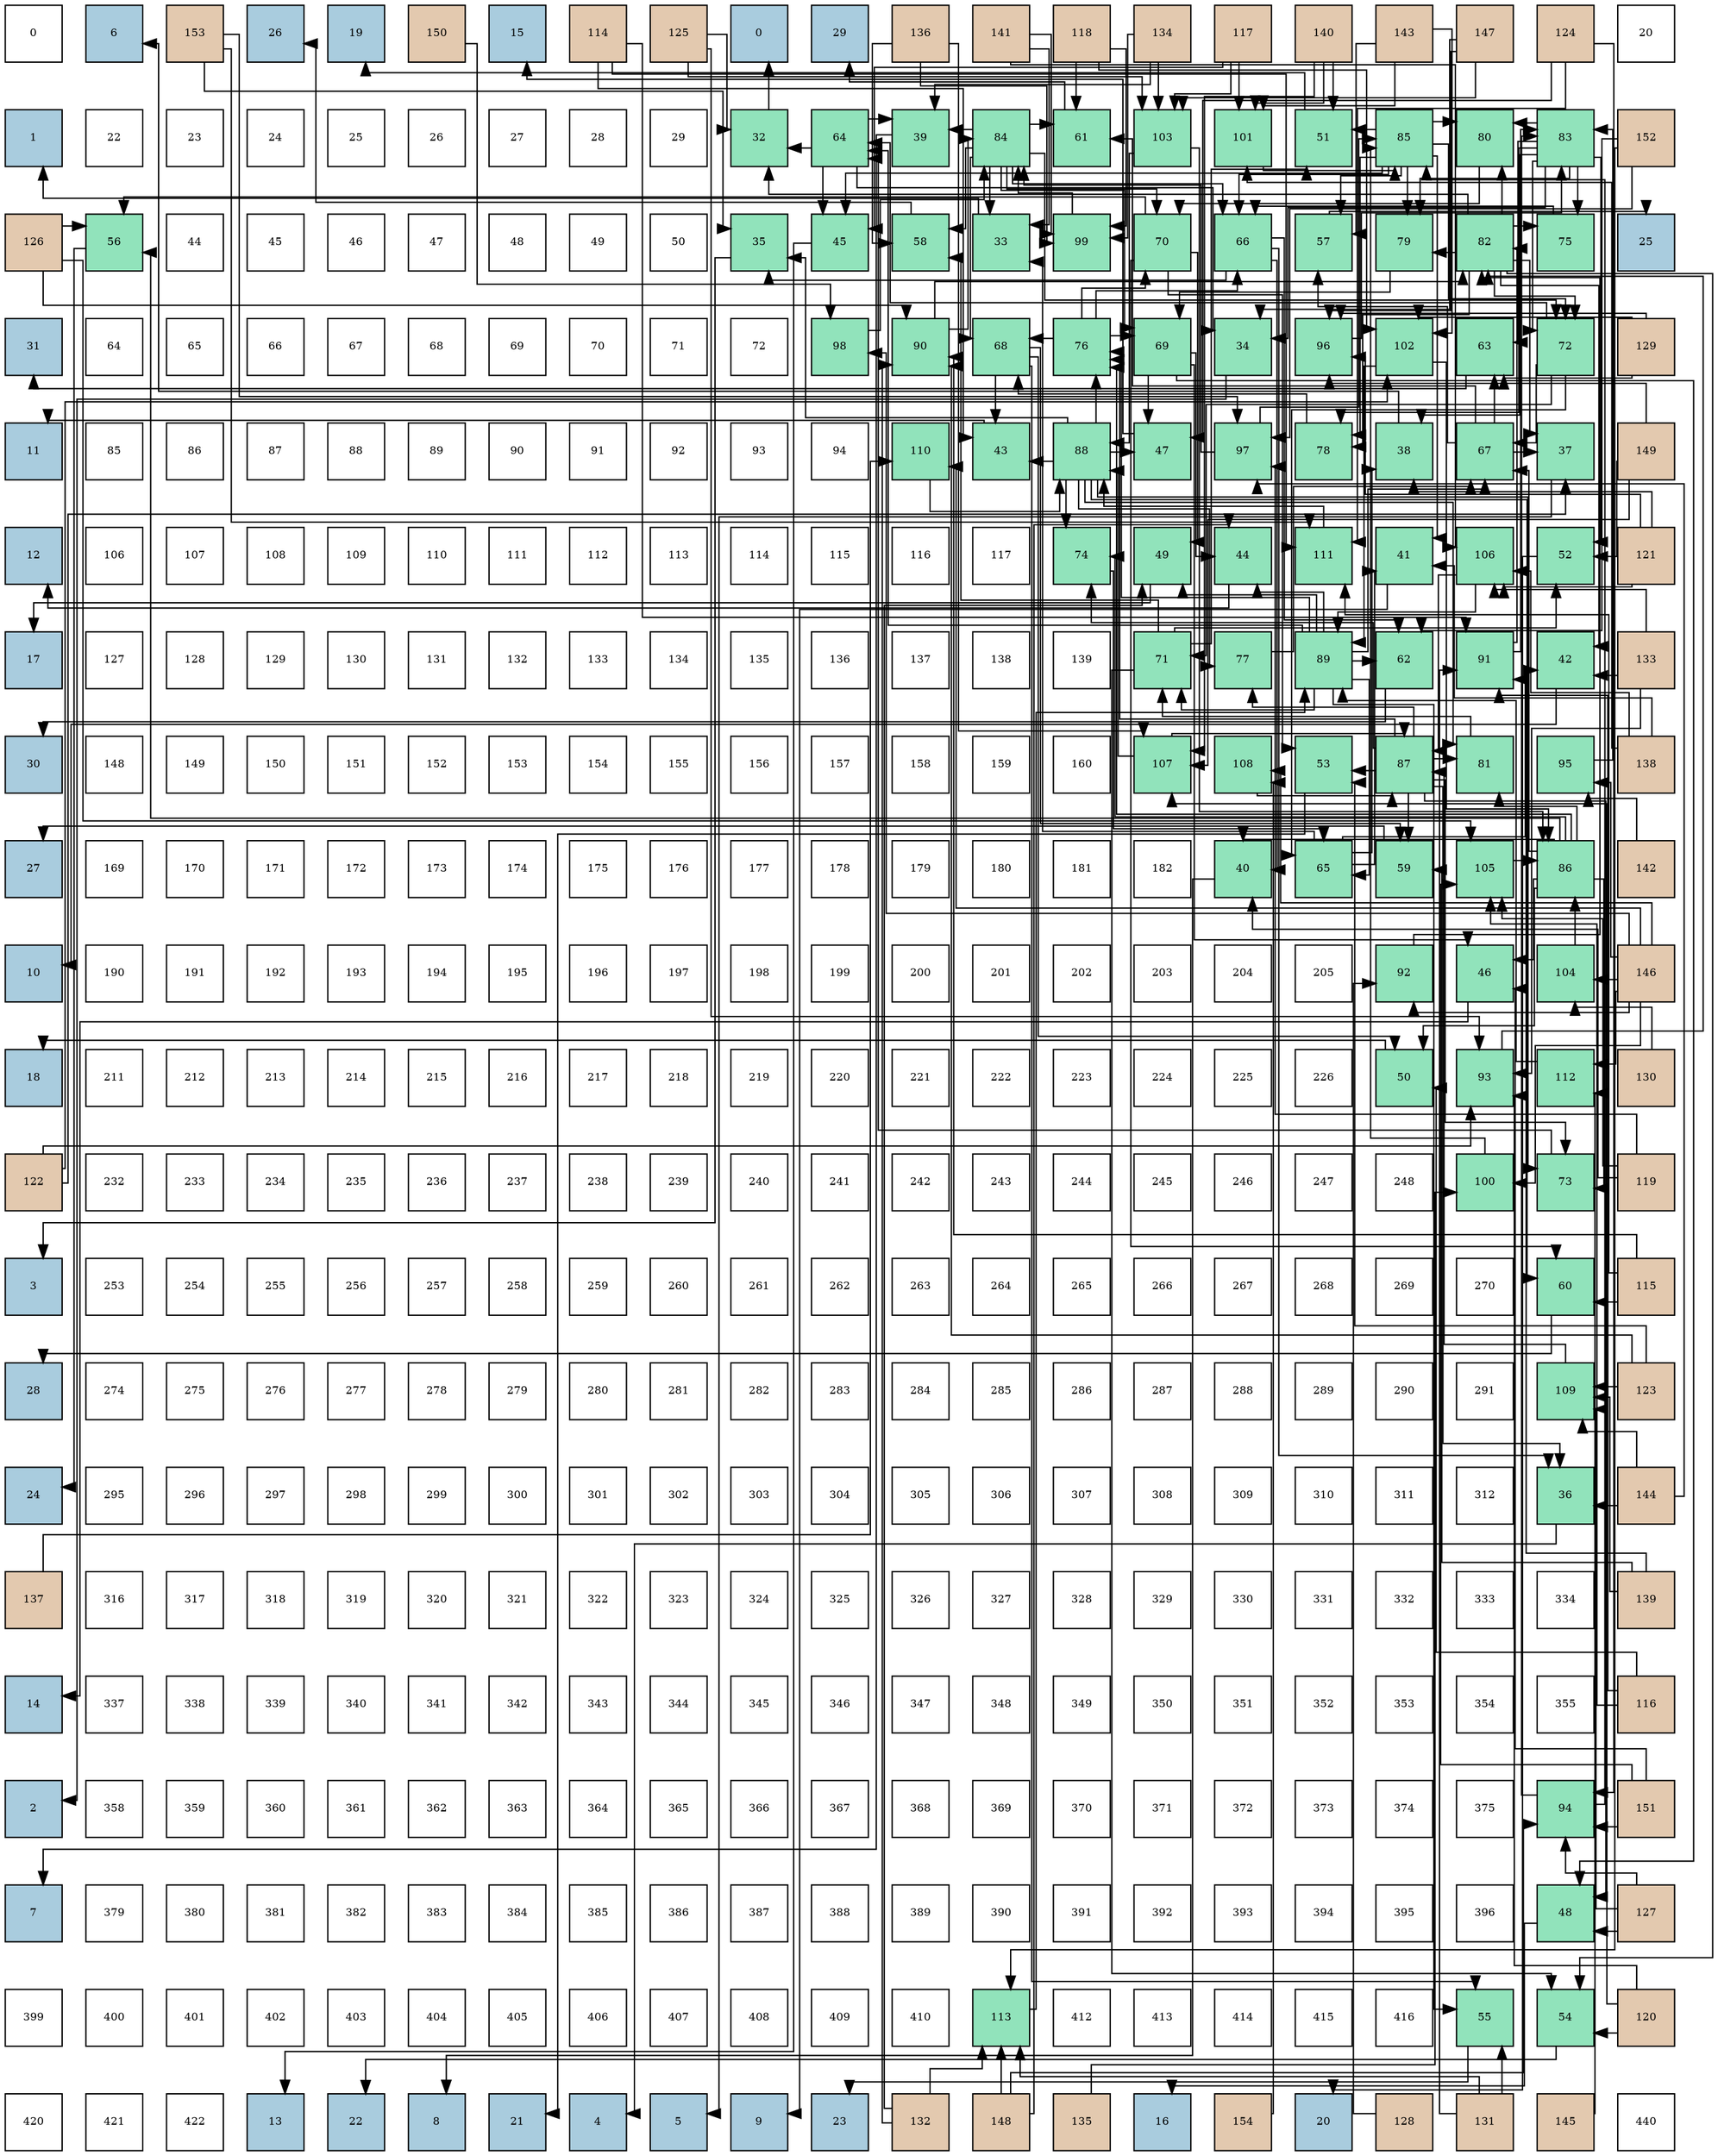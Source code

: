 digraph layout{
 rankdir=TB;
 splines=ortho;
 node [style=filled shape=square fixedsize=true width=0.6];
0[label="0", fontsize=8, fillcolor="#ffffff"];
1[label="6", fontsize=8, fillcolor="#a9ccde"];
2[label="153", fontsize=8, fillcolor="#e3c9af"];
3[label="26", fontsize=8, fillcolor="#a9ccde"];
4[label="19", fontsize=8, fillcolor="#a9ccde"];
5[label="150", fontsize=8, fillcolor="#e3c9af"];
6[label="15", fontsize=8, fillcolor="#a9ccde"];
7[label="114", fontsize=8, fillcolor="#e3c9af"];
8[label="125", fontsize=8, fillcolor="#e3c9af"];
9[label="0", fontsize=8, fillcolor="#a9ccde"];
10[label="29", fontsize=8, fillcolor="#a9ccde"];
11[label="136", fontsize=8, fillcolor="#e3c9af"];
12[label="141", fontsize=8, fillcolor="#e3c9af"];
13[label="118", fontsize=8, fillcolor="#e3c9af"];
14[label="134", fontsize=8, fillcolor="#e3c9af"];
15[label="117", fontsize=8, fillcolor="#e3c9af"];
16[label="140", fontsize=8, fillcolor="#e3c9af"];
17[label="143", fontsize=8, fillcolor="#e3c9af"];
18[label="147", fontsize=8, fillcolor="#e3c9af"];
19[label="124", fontsize=8, fillcolor="#e3c9af"];
20[label="20", fontsize=8, fillcolor="#ffffff"];
21[label="1", fontsize=8, fillcolor="#a9ccde"];
22[label="22", fontsize=8, fillcolor="#ffffff"];
23[label="23", fontsize=8, fillcolor="#ffffff"];
24[label="24", fontsize=8, fillcolor="#ffffff"];
25[label="25", fontsize=8, fillcolor="#ffffff"];
26[label="26", fontsize=8, fillcolor="#ffffff"];
27[label="27", fontsize=8, fillcolor="#ffffff"];
28[label="28", fontsize=8, fillcolor="#ffffff"];
29[label="29", fontsize=8, fillcolor="#ffffff"];
30[label="32", fontsize=8, fillcolor="#91e3bb"];
31[label="64", fontsize=8, fillcolor="#91e3bb"];
32[label="39", fontsize=8, fillcolor="#91e3bb"];
33[label="84", fontsize=8, fillcolor="#91e3bb"];
34[label="61", fontsize=8, fillcolor="#91e3bb"];
35[label="103", fontsize=8, fillcolor="#91e3bb"];
36[label="101", fontsize=8, fillcolor="#91e3bb"];
37[label="51", fontsize=8, fillcolor="#91e3bb"];
38[label="85", fontsize=8, fillcolor="#91e3bb"];
39[label="80", fontsize=8, fillcolor="#91e3bb"];
40[label="83", fontsize=8, fillcolor="#91e3bb"];
41[label="152", fontsize=8, fillcolor="#e3c9af"];
42[label="126", fontsize=8, fillcolor="#e3c9af"];
43[label="56", fontsize=8, fillcolor="#91e3bb"];
44[label="44", fontsize=8, fillcolor="#ffffff"];
45[label="45", fontsize=8, fillcolor="#ffffff"];
46[label="46", fontsize=8, fillcolor="#ffffff"];
47[label="47", fontsize=8, fillcolor="#ffffff"];
48[label="48", fontsize=8, fillcolor="#ffffff"];
49[label="49", fontsize=8, fillcolor="#ffffff"];
50[label="50", fontsize=8, fillcolor="#ffffff"];
51[label="35", fontsize=8, fillcolor="#91e3bb"];
52[label="45", fontsize=8, fillcolor="#91e3bb"];
53[label="58", fontsize=8, fillcolor="#91e3bb"];
54[label="33", fontsize=8, fillcolor="#91e3bb"];
55[label="99", fontsize=8, fillcolor="#91e3bb"];
56[label="70", fontsize=8, fillcolor="#91e3bb"];
57[label="66", fontsize=8, fillcolor="#91e3bb"];
58[label="57", fontsize=8, fillcolor="#91e3bb"];
59[label="79", fontsize=8, fillcolor="#91e3bb"];
60[label="82", fontsize=8, fillcolor="#91e3bb"];
61[label="75", fontsize=8, fillcolor="#91e3bb"];
62[label="25", fontsize=8, fillcolor="#a9ccde"];
63[label="31", fontsize=8, fillcolor="#a9ccde"];
64[label="64", fontsize=8, fillcolor="#ffffff"];
65[label="65", fontsize=8, fillcolor="#ffffff"];
66[label="66", fontsize=8, fillcolor="#ffffff"];
67[label="67", fontsize=8, fillcolor="#ffffff"];
68[label="68", fontsize=8, fillcolor="#ffffff"];
69[label="69", fontsize=8, fillcolor="#ffffff"];
70[label="70", fontsize=8, fillcolor="#ffffff"];
71[label="71", fontsize=8, fillcolor="#ffffff"];
72[label="72", fontsize=8, fillcolor="#ffffff"];
73[label="98", fontsize=8, fillcolor="#91e3bb"];
74[label="90", fontsize=8, fillcolor="#91e3bb"];
75[label="68", fontsize=8, fillcolor="#91e3bb"];
76[label="76", fontsize=8, fillcolor="#91e3bb"];
77[label="69", fontsize=8, fillcolor="#91e3bb"];
78[label="34", fontsize=8, fillcolor="#91e3bb"];
79[label="96", fontsize=8, fillcolor="#91e3bb"];
80[label="102", fontsize=8, fillcolor="#91e3bb"];
81[label="63", fontsize=8, fillcolor="#91e3bb"];
82[label="72", fontsize=8, fillcolor="#91e3bb"];
83[label="129", fontsize=8, fillcolor="#e3c9af"];
84[label="11", fontsize=8, fillcolor="#a9ccde"];
85[label="85", fontsize=8, fillcolor="#ffffff"];
86[label="86", fontsize=8, fillcolor="#ffffff"];
87[label="87", fontsize=8, fillcolor="#ffffff"];
88[label="88", fontsize=8, fillcolor="#ffffff"];
89[label="89", fontsize=8, fillcolor="#ffffff"];
90[label="90", fontsize=8, fillcolor="#ffffff"];
91[label="91", fontsize=8, fillcolor="#ffffff"];
92[label="92", fontsize=8, fillcolor="#ffffff"];
93[label="93", fontsize=8, fillcolor="#ffffff"];
94[label="94", fontsize=8, fillcolor="#ffffff"];
95[label="110", fontsize=8, fillcolor="#91e3bb"];
96[label="43", fontsize=8, fillcolor="#91e3bb"];
97[label="88", fontsize=8, fillcolor="#91e3bb"];
98[label="47", fontsize=8, fillcolor="#91e3bb"];
99[label="97", fontsize=8, fillcolor="#91e3bb"];
100[label="78", fontsize=8, fillcolor="#91e3bb"];
101[label="38", fontsize=8, fillcolor="#91e3bb"];
102[label="67", fontsize=8, fillcolor="#91e3bb"];
103[label="37", fontsize=8, fillcolor="#91e3bb"];
104[label="149", fontsize=8, fillcolor="#e3c9af"];
105[label="12", fontsize=8, fillcolor="#a9ccde"];
106[label="106", fontsize=8, fillcolor="#ffffff"];
107[label="107", fontsize=8, fillcolor="#ffffff"];
108[label="108", fontsize=8, fillcolor="#ffffff"];
109[label="109", fontsize=8, fillcolor="#ffffff"];
110[label="110", fontsize=8, fillcolor="#ffffff"];
111[label="111", fontsize=8, fillcolor="#ffffff"];
112[label="112", fontsize=8, fillcolor="#ffffff"];
113[label="113", fontsize=8, fillcolor="#ffffff"];
114[label="114", fontsize=8, fillcolor="#ffffff"];
115[label="115", fontsize=8, fillcolor="#ffffff"];
116[label="116", fontsize=8, fillcolor="#ffffff"];
117[label="117", fontsize=8, fillcolor="#ffffff"];
118[label="74", fontsize=8, fillcolor="#91e3bb"];
119[label="49", fontsize=8, fillcolor="#91e3bb"];
120[label="44", fontsize=8, fillcolor="#91e3bb"];
121[label="111", fontsize=8, fillcolor="#91e3bb"];
122[label="41", fontsize=8, fillcolor="#91e3bb"];
123[label="106", fontsize=8, fillcolor="#91e3bb"];
124[label="52", fontsize=8, fillcolor="#91e3bb"];
125[label="121", fontsize=8, fillcolor="#e3c9af"];
126[label="17", fontsize=8, fillcolor="#a9ccde"];
127[label="127", fontsize=8, fillcolor="#ffffff"];
128[label="128", fontsize=8, fillcolor="#ffffff"];
129[label="129", fontsize=8, fillcolor="#ffffff"];
130[label="130", fontsize=8, fillcolor="#ffffff"];
131[label="131", fontsize=8, fillcolor="#ffffff"];
132[label="132", fontsize=8, fillcolor="#ffffff"];
133[label="133", fontsize=8, fillcolor="#ffffff"];
134[label="134", fontsize=8, fillcolor="#ffffff"];
135[label="135", fontsize=8, fillcolor="#ffffff"];
136[label="136", fontsize=8, fillcolor="#ffffff"];
137[label="137", fontsize=8, fillcolor="#ffffff"];
138[label="138", fontsize=8, fillcolor="#ffffff"];
139[label="139", fontsize=8, fillcolor="#ffffff"];
140[label="71", fontsize=8, fillcolor="#91e3bb"];
141[label="77", fontsize=8, fillcolor="#91e3bb"];
142[label="89", fontsize=8, fillcolor="#91e3bb"];
143[label="62", fontsize=8, fillcolor="#91e3bb"];
144[label="91", fontsize=8, fillcolor="#91e3bb"];
145[label="42", fontsize=8, fillcolor="#91e3bb"];
146[label="133", fontsize=8, fillcolor="#e3c9af"];
147[label="30", fontsize=8, fillcolor="#a9ccde"];
148[label="148", fontsize=8, fillcolor="#ffffff"];
149[label="149", fontsize=8, fillcolor="#ffffff"];
150[label="150", fontsize=8, fillcolor="#ffffff"];
151[label="151", fontsize=8, fillcolor="#ffffff"];
152[label="152", fontsize=8, fillcolor="#ffffff"];
153[label="153", fontsize=8, fillcolor="#ffffff"];
154[label="154", fontsize=8, fillcolor="#ffffff"];
155[label="155", fontsize=8, fillcolor="#ffffff"];
156[label="156", fontsize=8, fillcolor="#ffffff"];
157[label="157", fontsize=8, fillcolor="#ffffff"];
158[label="158", fontsize=8, fillcolor="#ffffff"];
159[label="159", fontsize=8, fillcolor="#ffffff"];
160[label="160", fontsize=8, fillcolor="#ffffff"];
161[label="107", fontsize=8, fillcolor="#91e3bb"];
162[label="108", fontsize=8, fillcolor="#91e3bb"];
163[label="53", fontsize=8, fillcolor="#91e3bb"];
164[label="87", fontsize=8, fillcolor="#91e3bb"];
165[label="81", fontsize=8, fillcolor="#91e3bb"];
166[label="95", fontsize=8, fillcolor="#91e3bb"];
167[label="138", fontsize=8, fillcolor="#e3c9af"];
168[label="27", fontsize=8, fillcolor="#a9ccde"];
169[label="169", fontsize=8, fillcolor="#ffffff"];
170[label="170", fontsize=8, fillcolor="#ffffff"];
171[label="171", fontsize=8, fillcolor="#ffffff"];
172[label="172", fontsize=8, fillcolor="#ffffff"];
173[label="173", fontsize=8, fillcolor="#ffffff"];
174[label="174", fontsize=8, fillcolor="#ffffff"];
175[label="175", fontsize=8, fillcolor="#ffffff"];
176[label="176", fontsize=8, fillcolor="#ffffff"];
177[label="177", fontsize=8, fillcolor="#ffffff"];
178[label="178", fontsize=8, fillcolor="#ffffff"];
179[label="179", fontsize=8, fillcolor="#ffffff"];
180[label="180", fontsize=8, fillcolor="#ffffff"];
181[label="181", fontsize=8, fillcolor="#ffffff"];
182[label="182", fontsize=8, fillcolor="#ffffff"];
183[label="40", fontsize=8, fillcolor="#91e3bb"];
184[label="65", fontsize=8, fillcolor="#91e3bb"];
185[label="59", fontsize=8, fillcolor="#91e3bb"];
186[label="105", fontsize=8, fillcolor="#91e3bb"];
187[label="86", fontsize=8, fillcolor="#91e3bb"];
188[label="142", fontsize=8, fillcolor="#e3c9af"];
189[label="10", fontsize=8, fillcolor="#a9ccde"];
190[label="190", fontsize=8, fillcolor="#ffffff"];
191[label="191", fontsize=8, fillcolor="#ffffff"];
192[label="192", fontsize=8, fillcolor="#ffffff"];
193[label="193", fontsize=8, fillcolor="#ffffff"];
194[label="194", fontsize=8, fillcolor="#ffffff"];
195[label="195", fontsize=8, fillcolor="#ffffff"];
196[label="196", fontsize=8, fillcolor="#ffffff"];
197[label="197", fontsize=8, fillcolor="#ffffff"];
198[label="198", fontsize=8, fillcolor="#ffffff"];
199[label="199", fontsize=8, fillcolor="#ffffff"];
200[label="200", fontsize=8, fillcolor="#ffffff"];
201[label="201", fontsize=8, fillcolor="#ffffff"];
202[label="202", fontsize=8, fillcolor="#ffffff"];
203[label="203", fontsize=8, fillcolor="#ffffff"];
204[label="204", fontsize=8, fillcolor="#ffffff"];
205[label="205", fontsize=8, fillcolor="#ffffff"];
206[label="92", fontsize=8, fillcolor="#91e3bb"];
207[label="46", fontsize=8, fillcolor="#91e3bb"];
208[label="104", fontsize=8, fillcolor="#91e3bb"];
209[label="146", fontsize=8, fillcolor="#e3c9af"];
210[label="18", fontsize=8, fillcolor="#a9ccde"];
211[label="211", fontsize=8, fillcolor="#ffffff"];
212[label="212", fontsize=8, fillcolor="#ffffff"];
213[label="213", fontsize=8, fillcolor="#ffffff"];
214[label="214", fontsize=8, fillcolor="#ffffff"];
215[label="215", fontsize=8, fillcolor="#ffffff"];
216[label="216", fontsize=8, fillcolor="#ffffff"];
217[label="217", fontsize=8, fillcolor="#ffffff"];
218[label="218", fontsize=8, fillcolor="#ffffff"];
219[label="219", fontsize=8, fillcolor="#ffffff"];
220[label="220", fontsize=8, fillcolor="#ffffff"];
221[label="221", fontsize=8, fillcolor="#ffffff"];
222[label="222", fontsize=8, fillcolor="#ffffff"];
223[label="223", fontsize=8, fillcolor="#ffffff"];
224[label="224", fontsize=8, fillcolor="#ffffff"];
225[label="225", fontsize=8, fillcolor="#ffffff"];
226[label="226", fontsize=8, fillcolor="#ffffff"];
227[label="50", fontsize=8, fillcolor="#91e3bb"];
228[label="93", fontsize=8, fillcolor="#91e3bb"];
229[label="112", fontsize=8, fillcolor="#91e3bb"];
230[label="130", fontsize=8, fillcolor="#e3c9af"];
231[label="122", fontsize=8, fillcolor="#e3c9af"];
232[label="232", fontsize=8, fillcolor="#ffffff"];
233[label="233", fontsize=8, fillcolor="#ffffff"];
234[label="234", fontsize=8, fillcolor="#ffffff"];
235[label="235", fontsize=8, fillcolor="#ffffff"];
236[label="236", fontsize=8, fillcolor="#ffffff"];
237[label="237", fontsize=8, fillcolor="#ffffff"];
238[label="238", fontsize=8, fillcolor="#ffffff"];
239[label="239", fontsize=8, fillcolor="#ffffff"];
240[label="240", fontsize=8, fillcolor="#ffffff"];
241[label="241", fontsize=8, fillcolor="#ffffff"];
242[label="242", fontsize=8, fillcolor="#ffffff"];
243[label="243", fontsize=8, fillcolor="#ffffff"];
244[label="244", fontsize=8, fillcolor="#ffffff"];
245[label="245", fontsize=8, fillcolor="#ffffff"];
246[label="246", fontsize=8, fillcolor="#ffffff"];
247[label="247", fontsize=8, fillcolor="#ffffff"];
248[label="248", fontsize=8, fillcolor="#ffffff"];
249[label="100", fontsize=8, fillcolor="#91e3bb"];
250[label="73", fontsize=8, fillcolor="#91e3bb"];
251[label="119", fontsize=8, fillcolor="#e3c9af"];
252[label="3", fontsize=8, fillcolor="#a9ccde"];
253[label="253", fontsize=8, fillcolor="#ffffff"];
254[label="254", fontsize=8, fillcolor="#ffffff"];
255[label="255", fontsize=8, fillcolor="#ffffff"];
256[label="256", fontsize=8, fillcolor="#ffffff"];
257[label="257", fontsize=8, fillcolor="#ffffff"];
258[label="258", fontsize=8, fillcolor="#ffffff"];
259[label="259", fontsize=8, fillcolor="#ffffff"];
260[label="260", fontsize=8, fillcolor="#ffffff"];
261[label="261", fontsize=8, fillcolor="#ffffff"];
262[label="262", fontsize=8, fillcolor="#ffffff"];
263[label="263", fontsize=8, fillcolor="#ffffff"];
264[label="264", fontsize=8, fillcolor="#ffffff"];
265[label="265", fontsize=8, fillcolor="#ffffff"];
266[label="266", fontsize=8, fillcolor="#ffffff"];
267[label="267", fontsize=8, fillcolor="#ffffff"];
268[label="268", fontsize=8, fillcolor="#ffffff"];
269[label="269", fontsize=8, fillcolor="#ffffff"];
270[label="270", fontsize=8, fillcolor="#ffffff"];
271[label="60", fontsize=8, fillcolor="#91e3bb"];
272[label="115", fontsize=8, fillcolor="#e3c9af"];
273[label="28", fontsize=8, fillcolor="#a9ccde"];
274[label="274", fontsize=8, fillcolor="#ffffff"];
275[label="275", fontsize=8, fillcolor="#ffffff"];
276[label="276", fontsize=8, fillcolor="#ffffff"];
277[label="277", fontsize=8, fillcolor="#ffffff"];
278[label="278", fontsize=8, fillcolor="#ffffff"];
279[label="279", fontsize=8, fillcolor="#ffffff"];
280[label="280", fontsize=8, fillcolor="#ffffff"];
281[label="281", fontsize=8, fillcolor="#ffffff"];
282[label="282", fontsize=8, fillcolor="#ffffff"];
283[label="283", fontsize=8, fillcolor="#ffffff"];
284[label="284", fontsize=8, fillcolor="#ffffff"];
285[label="285", fontsize=8, fillcolor="#ffffff"];
286[label="286", fontsize=8, fillcolor="#ffffff"];
287[label="287", fontsize=8, fillcolor="#ffffff"];
288[label="288", fontsize=8, fillcolor="#ffffff"];
289[label="289", fontsize=8, fillcolor="#ffffff"];
290[label="290", fontsize=8, fillcolor="#ffffff"];
291[label="291", fontsize=8, fillcolor="#ffffff"];
292[label="109", fontsize=8, fillcolor="#91e3bb"];
293[label="123", fontsize=8, fillcolor="#e3c9af"];
294[label="24", fontsize=8, fillcolor="#a9ccde"];
295[label="295", fontsize=8, fillcolor="#ffffff"];
296[label="296", fontsize=8, fillcolor="#ffffff"];
297[label="297", fontsize=8, fillcolor="#ffffff"];
298[label="298", fontsize=8, fillcolor="#ffffff"];
299[label="299", fontsize=8, fillcolor="#ffffff"];
300[label="300", fontsize=8, fillcolor="#ffffff"];
301[label="301", fontsize=8, fillcolor="#ffffff"];
302[label="302", fontsize=8, fillcolor="#ffffff"];
303[label="303", fontsize=8, fillcolor="#ffffff"];
304[label="304", fontsize=8, fillcolor="#ffffff"];
305[label="305", fontsize=8, fillcolor="#ffffff"];
306[label="306", fontsize=8, fillcolor="#ffffff"];
307[label="307", fontsize=8, fillcolor="#ffffff"];
308[label="308", fontsize=8, fillcolor="#ffffff"];
309[label="309", fontsize=8, fillcolor="#ffffff"];
310[label="310", fontsize=8, fillcolor="#ffffff"];
311[label="311", fontsize=8, fillcolor="#ffffff"];
312[label="312", fontsize=8, fillcolor="#ffffff"];
313[label="36", fontsize=8, fillcolor="#91e3bb"];
314[label="144", fontsize=8, fillcolor="#e3c9af"];
315[label="137", fontsize=8, fillcolor="#e3c9af"];
316[label="316", fontsize=8, fillcolor="#ffffff"];
317[label="317", fontsize=8, fillcolor="#ffffff"];
318[label="318", fontsize=8, fillcolor="#ffffff"];
319[label="319", fontsize=8, fillcolor="#ffffff"];
320[label="320", fontsize=8, fillcolor="#ffffff"];
321[label="321", fontsize=8, fillcolor="#ffffff"];
322[label="322", fontsize=8, fillcolor="#ffffff"];
323[label="323", fontsize=8, fillcolor="#ffffff"];
324[label="324", fontsize=8, fillcolor="#ffffff"];
325[label="325", fontsize=8, fillcolor="#ffffff"];
326[label="326", fontsize=8, fillcolor="#ffffff"];
327[label="327", fontsize=8, fillcolor="#ffffff"];
328[label="328", fontsize=8, fillcolor="#ffffff"];
329[label="329", fontsize=8, fillcolor="#ffffff"];
330[label="330", fontsize=8, fillcolor="#ffffff"];
331[label="331", fontsize=8, fillcolor="#ffffff"];
332[label="332", fontsize=8, fillcolor="#ffffff"];
333[label="333", fontsize=8, fillcolor="#ffffff"];
334[label="334", fontsize=8, fillcolor="#ffffff"];
335[label="139", fontsize=8, fillcolor="#e3c9af"];
336[label="14", fontsize=8, fillcolor="#a9ccde"];
337[label="337", fontsize=8, fillcolor="#ffffff"];
338[label="338", fontsize=8, fillcolor="#ffffff"];
339[label="339", fontsize=8, fillcolor="#ffffff"];
340[label="340", fontsize=8, fillcolor="#ffffff"];
341[label="341", fontsize=8, fillcolor="#ffffff"];
342[label="342", fontsize=8, fillcolor="#ffffff"];
343[label="343", fontsize=8, fillcolor="#ffffff"];
344[label="344", fontsize=8, fillcolor="#ffffff"];
345[label="345", fontsize=8, fillcolor="#ffffff"];
346[label="346", fontsize=8, fillcolor="#ffffff"];
347[label="347", fontsize=8, fillcolor="#ffffff"];
348[label="348", fontsize=8, fillcolor="#ffffff"];
349[label="349", fontsize=8, fillcolor="#ffffff"];
350[label="350", fontsize=8, fillcolor="#ffffff"];
351[label="351", fontsize=8, fillcolor="#ffffff"];
352[label="352", fontsize=8, fillcolor="#ffffff"];
353[label="353", fontsize=8, fillcolor="#ffffff"];
354[label="354", fontsize=8, fillcolor="#ffffff"];
355[label="355", fontsize=8, fillcolor="#ffffff"];
356[label="116", fontsize=8, fillcolor="#e3c9af"];
357[label="2", fontsize=8, fillcolor="#a9ccde"];
358[label="358", fontsize=8, fillcolor="#ffffff"];
359[label="359", fontsize=8, fillcolor="#ffffff"];
360[label="360", fontsize=8, fillcolor="#ffffff"];
361[label="361", fontsize=8, fillcolor="#ffffff"];
362[label="362", fontsize=8, fillcolor="#ffffff"];
363[label="363", fontsize=8, fillcolor="#ffffff"];
364[label="364", fontsize=8, fillcolor="#ffffff"];
365[label="365", fontsize=8, fillcolor="#ffffff"];
366[label="366", fontsize=8, fillcolor="#ffffff"];
367[label="367", fontsize=8, fillcolor="#ffffff"];
368[label="368", fontsize=8, fillcolor="#ffffff"];
369[label="369", fontsize=8, fillcolor="#ffffff"];
370[label="370", fontsize=8, fillcolor="#ffffff"];
371[label="371", fontsize=8, fillcolor="#ffffff"];
372[label="372", fontsize=8, fillcolor="#ffffff"];
373[label="373", fontsize=8, fillcolor="#ffffff"];
374[label="374", fontsize=8, fillcolor="#ffffff"];
375[label="375", fontsize=8, fillcolor="#ffffff"];
376[label="94", fontsize=8, fillcolor="#91e3bb"];
377[label="151", fontsize=8, fillcolor="#e3c9af"];
378[label="7", fontsize=8, fillcolor="#a9ccde"];
379[label="379", fontsize=8, fillcolor="#ffffff"];
380[label="380", fontsize=8, fillcolor="#ffffff"];
381[label="381", fontsize=8, fillcolor="#ffffff"];
382[label="382", fontsize=8, fillcolor="#ffffff"];
383[label="383", fontsize=8, fillcolor="#ffffff"];
384[label="384", fontsize=8, fillcolor="#ffffff"];
385[label="385", fontsize=8, fillcolor="#ffffff"];
386[label="386", fontsize=8, fillcolor="#ffffff"];
387[label="387", fontsize=8, fillcolor="#ffffff"];
388[label="388", fontsize=8, fillcolor="#ffffff"];
389[label="389", fontsize=8, fillcolor="#ffffff"];
390[label="390", fontsize=8, fillcolor="#ffffff"];
391[label="391", fontsize=8, fillcolor="#ffffff"];
392[label="392", fontsize=8, fillcolor="#ffffff"];
393[label="393", fontsize=8, fillcolor="#ffffff"];
394[label="394", fontsize=8, fillcolor="#ffffff"];
395[label="395", fontsize=8, fillcolor="#ffffff"];
396[label="396", fontsize=8, fillcolor="#ffffff"];
397[label="48", fontsize=8, fillcolor="#91e3bb"];
398[label="127", fontsize=8, fillcolor="#e3c9af"];
399[label="399", fontsize=8, fillcolor="#ffffff"];
400[label="400", fontsize=8, fillcolor="#ffffff"];
401[label="401", fontsize=8, fillcolor="#ffffff"];
402[label="402", fontsize=8, fillcolor="#ffffff"];
403[label="403", fontsize=8, fillcolor="#ffffff"];
404[label="404", fontsize=8, fillcolor="#ffffff"];
405[label="405", fontsize=8, fillcolor="#ffffff"];
406[label="406", fontsize=8, fillcolor="#ffffff"];
407[label="407", fontsize=8, fillcolor="#ffffff"];
408[label="408", fontsize=8, fillcolor="#ffffff"];
409[label="409", fontsize=8, fillcolor="#ffffff"];
410[label="410", fontsize=8, fillcolor="#ffffff"];
411[label="113", fontsize=8, fillcolor="#91e3bb"];
412[label="412", fontsize=8, fillcolor="#ffffff"];
413[label="413", fontsize=8, fillcolor="#ffffff"];
414[label="414", fontsize=8, fillcolor="#ffffff"];
415[label="415", fontsize=8, fillcolor="#ffffff"];
416[label="416", fontsize=8, fillcolor="#ffffff"];
417[label="55", fontsize=8, fillcolor="#91e3bb"];
418[label="54", fontsize=8, fillcolor="#91e3bb"];
419[label="120", fontsize=8, fillcolor="#e3c9af"];
420[label="420", fontsize=8, fillcolor="#ffffff"];
421[label="421", fontsize=8, fillcolor="#ffffff"];
422[label="422", fontsize=8, fillcolor="#ffffff"];
423[label="13", fontsize=8, fillcolor="#a9ccde"];
424[label="22", fontsize=8, fillcolor="#a9ccde"];
425[label="8", fontsize=8, fillcolor="#a9ccde"];
426[label="21", fontsize=8, fillcolor="#a9ccde"];
427[label="4", fontsize=8, fillcolor="#a9ccde"];
428[label="5", fontsize=8, fillcolor="#a9ccde"];
429[label="9", fontsize=8, fillcolor="#a9ccde"];
430[label="23", fontsize=8, fillcolor="#a9ccde"];
431[label="132", fontsize=8, fillcolor="#e3c9af"];
432[label="148", fontsize=8, fillcolor="#e3c9af"];
433[label="135", fontsize=8, fillcolor="#e3c9af"];
434[label="16", fontsize=8, fillcolor="#a9ccde"];
435[label="154", fontsize=8, fillcolor="#e3c9af"];
436[label="20", fontsize=8, fillcolor="#a9ccde"];
437[label="128", fontsize=8, fillcolor="#e3c9af"];
438[label="131", fontsize=8, fillcolor="#e3c9af"];
439[label="145", fontsize=8, fillcolor="#e3c9af"];
440[label="440", fontsize=8, fillcolor="#ffffff"];
edge [constraint=false, style=vis];30 -> 9;
54 -> 21;
78 -> 357;
51 -> 252;
313 -> 427;
103 -> 428;
101 -> 1;
32 -> 378;
183 -> 425;
122 -> 429;
145 -> 189;
96 -> 84;
120 -> 105;
52 -> 423;
207 -> 336;
98 -> 6;
397 -> 434;
119 -> 126;
227 -> 210;
37 -> 4;
124 -> 436;
163 -> 426;
418 -> 424;
417 -> 430;
43 -> 294;
58 -> 62;
53 -> 3;
185 -> 168;
271 -> 273;
34 -> 10;
143 -> 147;
81 -> 63;
31 -> 30;
31 -> 78;
31 -> 32;
31 -> 52;
184 -> 54;
184 -> 101;
184 -> 122;
184 -> 145;
57 -> 51;
57 -> 313;
57 -> 183;
57 -> 143;
102 -> 103;
102 -> 58;
102 -> 34;
102 -> 81;
75 -> 96;
75 -> 227;
75 -> 417;
75 -> 185;
77 -> 120;
77 -> 207;
77 -> 98;
77 -> 397;
56 -> 119;
56 -> 163;
56 -> 43;
56 -> 271;
140 -> 37;
140 -> 124;
140 -> 418;
140 -> 53;
82 -> 31;
82 -> 184;
82 -> 102;
82 -> 140;
250 -> 31;
118 -> 184;
61 -> 57;
76 -> 57;
76 -> 75;
76 -> 77;
76 -> 56;
141 -> 102;
100 -> 75;
59 -> 77;
39 -> 56;
165 -> 140;
60 -> 30;
60 -> 103;
60 -> 145;
60 -> 418;
60 -> 82;
60 -> 61;
60 -> 100;
60 -> 59;
60 -> 39;
40 -> 78;
40 -> 101;
40 -> 124;
40 -> 81;
40 -> 82;
40 -> 61;
40 -> 100;
40 -> 59;
40 -> 39;
33 -> 54;
33 -> 32;
33 -> 53;
33 -> 34;
33 -> 57;
33 -> 75;
33 -> 77;
33 -> 56;
33 -> 82;
38 -> 122;
38 -> 52;
38 -> 37;
38 -> 58;
38 -> 57;
38 -> 82;
38 -> 100;
38 -> 59;
38 -> 39;
187 -> 183;
187 -> 207;
187 -> 227;
187 -> 43;
187 -> 102;
187 -> 250;
187 -> 118;
187 -> 76;
187 -> 165;
164 -> 313;
164 -> 397;
164 -> 163;
164 -> 185;
164 -> 250;
164 -> 118;
164 -> 76;
164 -> 141;
164 -> 165;
97 -> 51;
97 -> 96;
97 -> 98;
97 -> 271;
97 -> 250;
97 -> 118;
97 -> 76;
97 -> 141;
97 -> 165;
142 -> 120;
142 -> 119;
142 -> 417;
142 -> 143;
142 -> 31;
142 -> 184;
142 -> 102;
142 -> 140;
142 -> 76;
74 -> 60;
74 -> 33;
144 -> 60;
144 -> 40;
206 -> 60;
228 -> 60;
376 -> 40;
376 -> 38;
166 -> 40;
79 -> 40;
99 -> 33;
99 -> 38;
73 -> 33;
55 -> 33;
249 -> 38;
36 -> 38;
80 -> 187;
80 -> 142;
35 -> 187;
35 -> 97;
208 -> 187;
186 -> 187;
123 -> 164;
123 -> 142;
161 -> 164;
161 -> 97;
162 -> 164;
292 -> 164;
95 -> 97;
121 -> 97;
229 -> 142;
411 -> 142;
7 -> 96;
7 -> 144;
7 -> 121;
272 -> 271;
272 -> 74;
272 -> 121;
356 -> 227;
356 -> 144;
356 -> 186;
15 -> 52;
15 -> 36;
15 -> 35;
13 -> 34;
13 -> 55;
13 -> 80;
251 -> 183;
251 -> 99;
251 -> 186;
419 -> 418;
419 -> 228;
419 -> 161;
125 -> 101;
125 -> 79;
125 -> 123;
231 -> 103;
231 -> 228;
231 -> 80;
293 -> 163;
293 -> 74;
293 -> 292;
19 -> 98;
19 -> 376;
19 -> 121;
8 -> 30;
8 -> 228;
8 -> 35;
42 -> 43;
42 -> 74;
42 -> 186;
398 -> 397;
398 -> 376;
398 -> 292;
437 -> 206;
83 -> 81;
83 -> 79;
83 -> 80;
230 -> 208;
438 -> 417;
438 -> 144;
438 -> 411;
431 -> 119;
431 -> 74;
431 -> 411;
146 -> 145;
146 -> 228;
146 -> 123;
14 -> 32;
14 -> 55;
14 -> 35;
433 -> 249;
11 -> 53;
11 -> 55;
11 -> 161;
315 -> 95;
167 -> 122;
167 -> 36;
167 -> 123;
335 -> 185;
335 -> 144;
335 -> 292;
16 -> 37;
16 -> 36;
16 -> 161;
12 -> 54;
12 -> 55;
12 -> 123;
188 -> 166;
17 -> 58;
17 -> 36;
17 -> 80;
314 -> 313;
314 -> 99;
314 -> 292;
439 -> 229;
209 -> 206;
209 -> 166;
209 -> 73;
209 -> 249;
209 -> 208;
209 -> 162;
209 -> 95;
209 -> 229;
18 -> 78;
18 -> 79;
18 -> 35;
432 -> 120;
432 -> 376;
432 -> 411;
104 -> 124;
104 -> 79;
104 -> 161;
5 -> 73;
377 -> 207;
377 -> 376;
377 -> 186;
41 -> 143;
41 -> 99;
41 -> 411;
2 -> 51;
2 -> 99;
2 -> 121;
435 -> 162;
edge [constraint=true, style=invis];
0 -> 21 -> 42 -> 63 -> 84 -> 105 -> 126 -> 147 -> 168 -> 189 -> 210 -> 231 -> 252 -> 273 -> 294 -> 315 -> 336 -> 357 -> 378 -> 399 -> 420;
1 -> 22 -> 43 -> 64 -> 85 -> 106 -> 127 -> 148 -> 169 -> 190 -> 211 -> 232 -> 253 -> 274 -> 295 -> 316 -> 337 -> 358 -> 379 -> 400 -> 421;
2 -> 23 -> 44 -> 65 -> 86 -> 107 -> 128 -> 149 -> 170 -> 191 -> 212 -> 233 -> 254 -> 275 -> 296 -> 317 -> 338 -> 359 -> 380 -> 401 -> 422;
3 -> 24 -> 45 -> 66 -> 87 -> 108 -> 129 -> 150 -> 171 -> 192 -> 213 -> 234 -> 255 -> 276 -> 297 -> 318 -> 339 -> 360 -> 381 -> 402 -> 423;
4 -> 25 -> 46 -> 67 -> 88 -> 109 -> 130 -> 151 -> 172 -> 193 -> 214 -> 235 -> 256 -> 277 -> 298 -> 319 -> 340 -> 361 -> 382 -> 403 -> 424;
5 -> 26 -> 47 -> 68 -> 89 -> 110 -> 131 -> 152 -> 173 -> 194 -> 215 -> 236 -> 257 -> 278 -> 299 -> 320 -> 341 -> 362 -> 383 -> 404 -> 425;
6 -> 27 -> 48 -> 69 -> 90 -> 111 -> 132 -> 153 -> 174 -> 195 -> 216 -> 237 -> 258 -> 279 -> 300 -> 321 -> 342 -> 363 -> 384 -> 405 -> 426;
7 -> 28 -> 49 -> 70 -> 91 -> 112 -> 133 -> 154 -> 175 -> 196 -> 217 -> 238 -> 259 -> 280 -> 301 -> 322 -> 343 -> 364 -> 385 -> 406 -> 427;
8 -> 29 -> 50 -> 71 -> 92 -> 113 -> 134 -> 155 -> 176 -> 197 -> 218 -> 239 -> 260 -> 281 -> 302 -> 323 -> 344 -> 365 -> 386 -> 407 -> 428;
9 -> 30 -> 51 -> 72 -> 93 -> 114 -> 135 -> 156 -> 177 -> 198 -> 219 -> 240 -> 261 -> 282 -> 303 -> 324 -> 345 -> 366 -> 387 -> 408 -> 429;
10 -> 31 -> 52 -> 73 -> 94 -> 115 -> 136 -> 157 -> 178 -> 199 -> 220 -> 241 -> 262 -> 283 -> 304 -> 325 -> 346 -> 367 -> 388 -> 409 -> 430;
11 -> 32 -> 53 -> 74 -> 95 -> 116 -> 137 -> 158 -> 179 -> 200 -> 221 -> 242 -> 263 -> 284 -> 305 -> 326 -> 347 -> 368 -> 389 -> 410 -> 431;
12 -> 33 -> 54 -> 75 -> 96 -> 117 -> 138 -> 159 -> 180 -> 201 -> 222 -> 243 -> 264 -> 285 -> 306 -> 327 -> 348 -> 369 -> 390 -> 411 -> 432;
13 -> 34 -> 55 -> 76 -> 97 -> 118 -> 139 -> 160 -> 181 -> 202 -> 223 -> 244 -> 265 -> 286 -> 307 -> 328 -> 349 -> 370 -> 391 -> 412 -> 433;
14 -> 35 -> 56 -> 77 -> 98 -> 119 -> 140 -> 161 -> 182 -> 203 -> 224 -> 245 -> 266 -> 287 -> 308 -> 329 -> 350 -> 371 -> 392 -> 413 -> 434;
15 -> 36 -> 57 -> 78 -> 99 -> 120 -> 141 -> 162 -> 183 -> 204 -> 225 -> 246 -> 267 -> 288 -> 309 -> 330 -> 351 -> 372 -> 393 -> 414 -> 435;
16 -> 37 -> 58 -> 79 -> 100 -> 121 -> 142 -> 163 -> 184 -> 205 -> 226 -> 247 -> 268 -> 289 -> 310 -> 331 -> 352 -> 373 -> 394 -> 415 -> 436;
17 -> 38 -> 59 -> 80 -> 101 -> 122 -> 143 -> 164 -> 185 -> 206 -> 227 -> 248 -> 269 -> 290 -> 311 -> 332 -> 353 -> 374 -> 395 -> 416 -> 437;
18 -> 39 -> 60 -> 81 -> 102 -> 123 -> 144 -> 165 -> 186 -> 207 -> 228 -> 249 -> 270 -> 291 -> 312 -> 333 -> 354 -> 375 -> 396 -> 417 -> 438;
19 -> 40 -> 61 -> 82 -> 103 -> 124 -> 145 -> 166 -> 187 -> 208 -> 229 -> 250 -> 271 -> 292 -> 313 -> 334 -> 355 -> 376 -> 397 -> 418 -> 439;
20 -> 41 -> 62 -> 83 -> 104 -> 125 -> 146 -> 167 -> 188 -> 209 -> 230 -> 251 -> 272 -> 293 -> 314 -> 335 -> 356 -> 377 -> 398 -> 419 -> 440;
rank = same {0 -> 1 -> 2 -> 3 -> 4 -> 5 -> 6 -> 7 -> 8 -> 9 -> 10 -> 11 -> 12 -> 13 -> 14 -> 15 -> 16 -> 17 -> 18 -> 19 -> 20};
rank = same {21 -> 22 -> 23 -> 24 -> 25 -> 26 -> 27 -> 28 -> 29 -> 30 -> 31 -> 32 -> 33 -> 34 -> 35 -> 36 -> 37 -> 38 -> 39 -> 40 -> 41};
rank = same {42 -> 43 -> 44 -> 45 -> 46 -> 47 -> 48 -> 49 -> 50 -> 51 -> 52 -> 53 -> 54 -> 55 -> 56 -> 57 -> 58 -> 59 -> 60 -> 61 -> 62};
rank = same {63 -> 64 -> 65 -> 66 -> 67 -> 68 -> 69 -> 70 -> 71 -> 72 -> 73 -> 74 -> 75 -> 76 -> 77 -> 78 -> 79 -> 80 -> 81 -> 82 -> 83};
rank = same {84 -> 85 -> 86 -> 87 -> 88 -> 89 -> 90 -> 91 -> 92 -> 93 -> 94 -> 95 -> 96 -> 97 -> 98 -> 99 -> 100 -> 101 -> 102 -> 103 -> 104};
rank = same {105 -> 106 -> 107 -> 108 -> 109 -> 110 -> 111 -> 112 -> 113 -> 114 -> 115 -> 116 -> 117 -> 118 -> 119 -> 120 -> 121 -> 122 -> 123 -> 124 -> 125};
rank = same {126 -> 127 -> 128 -> 129 -> 130 -> 131 -> 132 -> 133 -> 134 -> 135 -> 136 -> 137 -> 138 -> 139 -> 140 -> 141 -> 142 -> 143 -> 144 -> 145 -> 146};
rank = same {147 -> 148 -> 149 -> 150 -> 151 -> 152 -> 153 -> 154 -> 155 -> 156 -> 157 -> 158 -> 159 -> 160 -> 161 -> 162 -> 163 -> 164 -> 165 -> 166 -> 167};
rank = same {168 -> 169 -> 170 -> 171 -> 172 -> 173 -> 174 -> 175 -> 176 -> 177 -> 178 -> 179 -> 180 -> 181 -> 182 -> 183 -> 184 -> 185 -> 186 -> 187 -> 188};
rank = same {189 -> 190 -> 191 -> 192 -> 193 -> 194 -> 195 -> 196 -> 197 -> 198 -> 199 -> 200 -> 201 -> 202 -> 203 -> 204 -> 205 -> 206 -> 207 -> 208 -> 209};
rank = same {210 -> 211 -> 212 -> 213 -> 214 -> 215 -> 216 -> 217 -> 218 -> 219 -> 220 -> 221 -> 222 -> 223 -> 224 -> 225 -> 226 -> 227 -> 228 -> 229 -> 230};
rank = same {231 -> 232 -> 233 -> 234 -> 235 -> 236 -> 237 -> 238 -> 239 -> 240 -> 241 -> 242 -> 243 -> 244 -> 245 -> 246 -> 247 -> 248 -> 249 -> 250 -> 251};
rank = same {252 -> 253 -> 254 -> 255 -> 256 -> 257 -> 258 -> 259 -> 260 -> 261 -> 262 -> 263 -> 264 -> 265 -> 266 -> 267 -> 268 -> 269 -> 270 -> 271 -> 272};
rank = same {273 -> 274 -> 275 -> 276 -> 277 -> 278 -> 279 -> 280 -> 281 -> 282 -> 283 -> 284 -> 285 -> 286 -> 287 -> 288 -> 289 -> 290 -> 291 -> 292 -> 293};
rank = same {294 -> 295 -> 296 -> 297 -> 298 -> 299 -> 300 -> 301 -> 302 -> 303 -> 304 -> 305 -> 306 -> 307 -> 308 -> 309 -> 310 -> 311 -> 312 -> 313 -> 314};
rank = same {315 -> 316 -> 317 -> 318 -> 319 -> 320 -> 321 -> 322 -> 323 -> 324 -> 325 -> 326 -> 327 -> 328 -> 329 -> 330 -> 331 -> 332 -> 333 -> 334 -> 335};
rank = same {336 -> 337 -> 338 -> 339 -> 340 -> 341 -> 342 -> 343 -> 344 -> 345 -> 346 -> 347 -> 348 -> 349 -> 350 -> 351 -> 352 -> 353 -> 354 -> 355 -> 356};
rank = same {357 -> 358 -> 359 -> 360 -> 361 -> 362 -> 363 -> 364 -> 365 -> 366 -> 367 -> 368 -> 369 -> 370 -> 371 -> 372 -> 373 -> 374 -> 375 -> 376 -> 377};
rank = same {378 -> 379 -> 380 -> 381 -> 382 -> 383 -> 384 -> 385 -> 386 -> 387 -> 388 -> 389 -> 390 -> 391 -> 392 -> 393 -> 394 -> 395 -> 396 -> 397 -> 398};
rank = same {399 -> 400 -> 401 -> 402 -> 403 -> 404 -> 405 -> 406 -> 407 -> 408 -> 409 -> 410 -> 411 -> 412 -> 413 -> 414 -> 415 -> 416 -> 417 -> 418 -> 419};
rank = same {420 -> 421 -> 422 -> 423 -> 424 -> 425 -> 426 -> 427 -> 428 -> 429 -> 430 -> 431 -> 432 -> 433 -> 434 -> 435 -> 436 -> 437 -> 438 -> 439 -> 440};
}